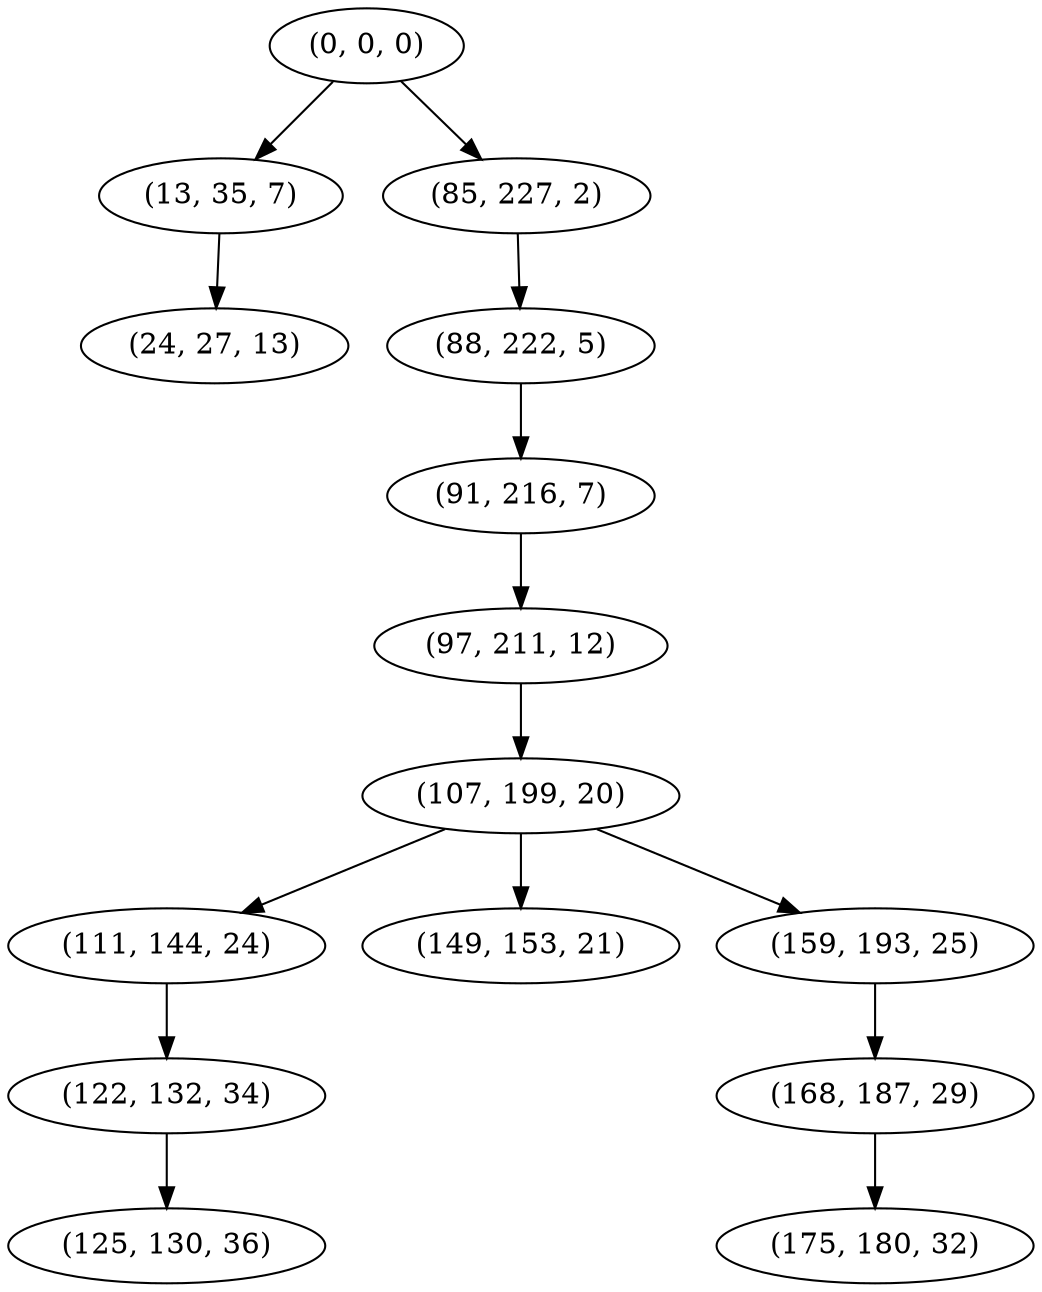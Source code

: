 digraph tree {
    "(0, 0, 0)";
    "(13, 35, 7)";
    "(24, 27, 13)";
    "(85, 227, 2)";
    "(88, 222, 5)";
    "(91, 216, 7)";
    "(97, 211, 12)";
    "(107, 199, 20)";
    "(111, 144, 24)";
    "(122, 132, 34)";
    "(125, 130, 36)";
    "(149, 153, 21)";
    "(159, 193, 25)";
    "(168, 187, 29)";
    "(175, 180, 32)";
    "(0, 0, 0)" -> "(13, 35, 7)";
    "(0, 0, 0)" -> "(85, 227, 2)";
    "(13, 35, 7)" -> "(24, 27, 13)";
    "(85, 227, 2)" -> "(88, 222, 5)";
    "(88, 222, 5)" -> "(91, 216, 7)";
    "(91, 216, 7)" -> "(97, 211, 12)";
    "(97, 211, 12)" -> "(107, 199, 20)";
    "(107, 199, 20)" -> "(111, 144, 24)";
    "(107, 199, 20)" -> "(149, 153, 21)";
    "(107, 199, 20)" -> "(159, 193, 25)";
    "(111, 144, 24)" -> "(122, 132, 34)";
    "(122, 132, 34)" -> "(125, 130, 36)";
    "(159, 193, 25)" -> "(168, 187, 29)";
    "(168, 187, 29)" -> "(175, 180, 32)";
}
